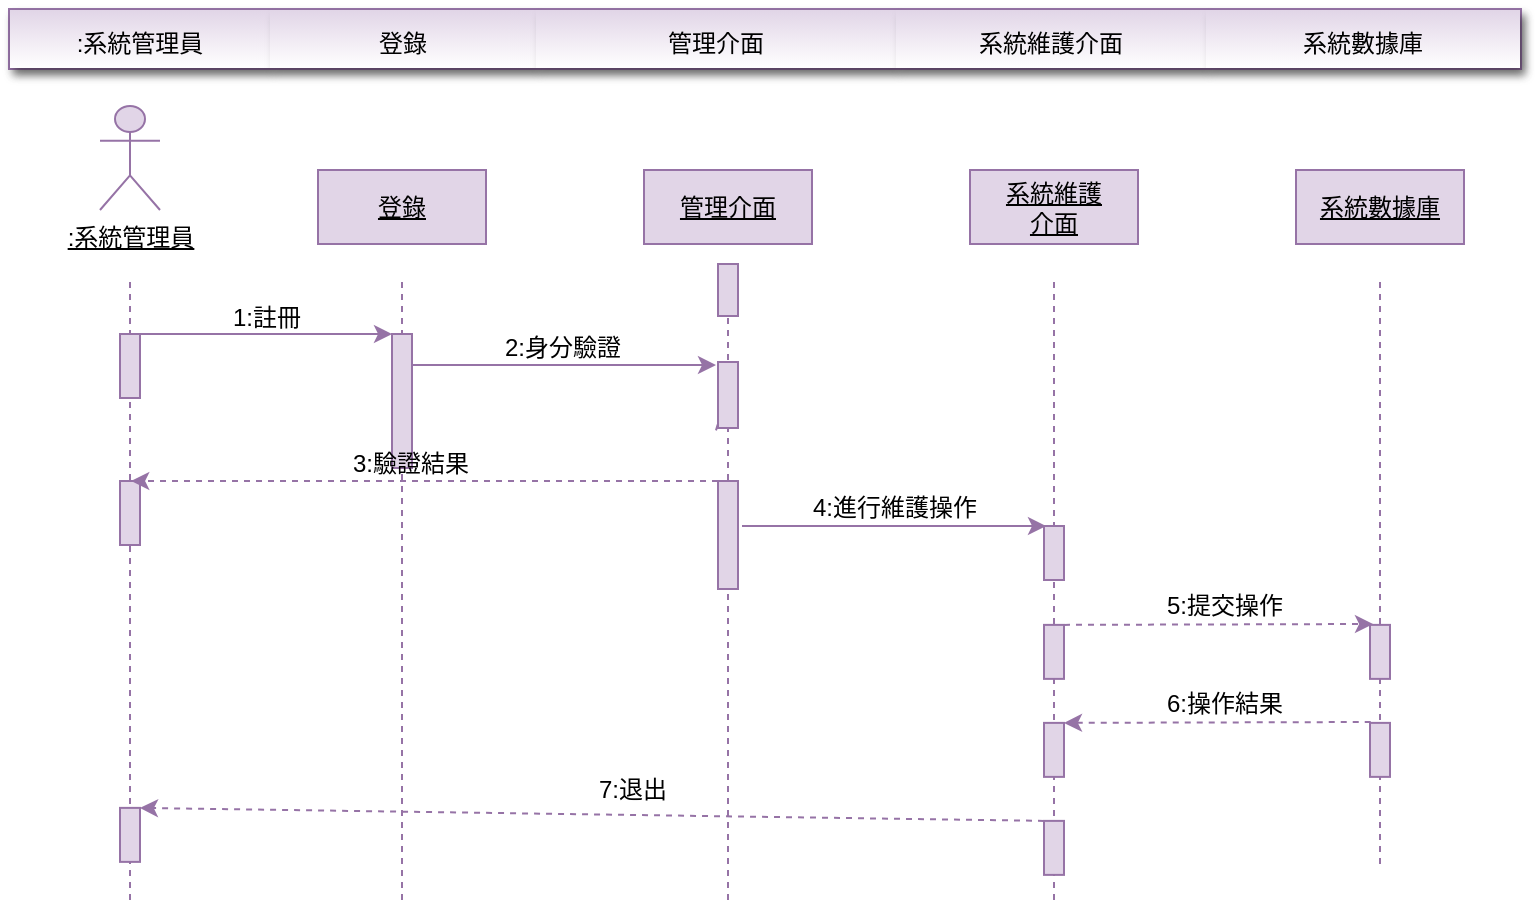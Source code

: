 <mxfile version="22.1.13" type="github">
  <diagram name="Page-1" id="_KH8WvNP-E1hXWvvhNAG">
    <mxGraphModel dx="868" dy="474" grid="0" gridSize="10" guides="1" tooltips="1" connect="1" arrows="1" fold="1" page="1" pageScale="1" pageWidth="827" pageHeight="1169" background="#ffffff" math="0" shadow="0">
      <root>
        <mxCell id="0" />
        <mxCell id="1" parent="0" />
        <mxCell id="sVCnvMZ-RFLxho6nAMNZ-1" value="" style="line;strokeWidth=1;direction=south;html=1;strokeColor=#9673a6;fillColor=#e1d5e7;dashed=1;labelBackgroundColor=none;" parent="1" vertex="1">
          <mxGeometry x="720" y="176" width="10" height="291" as="geometry" />
        </mxCell>
        <mxCell id="sVCnvMZ-RFLxho6nAMNZ-2" value="&lt;u&gt;:系統管理員&lt;/u&gt;" style="shape=umlActor;verticalLabelPosition=bottom;verticalAlign=top;html=1;strokeColor=#9673a6;fillColor=#e1d5e7;labelBackgroundColor=none;" parent="1" vertex="1">
          <mxGeometry x="85" y="88" width="30" height="52" as="geometry" />
        </mxCell>
        <mxCell id="sVCnvMZ-RFLxho6nAMNZ-3" value="&lt;u&gt;登錄&lt;/u&gt;" style="rounded=0;whiteSpace=wrap;html=1;strokeColor=#9673a6;fillColor=#e1d5e7;labelBackgroundColor=none;" parent="1" vertex="1">
          <mxGeometry x="194" y="120" width="84" height="37" as="geometry" />
        </mxCell>
        <mxCell id="sVCnvMZ-RFLxho6nAMNZ-4" value="&lt;u&gt;系統維護&lt;br&gt;介面&lt;/u&gt;" style="rounded=0;whiteSpace=wrap;html=1;strokeColor=#9673a6;fillColor=#e1d5e7;labelBackgroundColor=none;" parent="1" vertex="1">
          <mxGeometry x="520" y="120" width="84" height="37" as="geometry" />
        </mxCell>
        <mxCell id="sVCnvMZ-RFLxho6nAMNZ-5" value="&lt;u&gt;管理介面&lt;/u&gt;" style="rounded=0;whiteSpace=wrap;html=1;strokeColor=#9673a6;fillColor=#e1d5e7;labelBackgroundColor=none;" parent="1" vertex="1">
          <mxGeometry x="357" y="120" width="84" height="37" as="geometry" />
        </mxCell>
        <mxCell id="sVCnvMZ-RFLxho6nAMNZ-6" value="" style="line;strokeWidth=1;direction=south;html=1;strokeColor=#9673a6;fillColor=#e1d5e7;dashed=1;labelBackgroundColor=none;" parent="1" vertex="1">
          <mxGeometry x="95" y="176" width="10" height="309" as="geometry" />
        </mxCell>
        <mxCell id="sVCnvMZ-RFLxho6nAMNZ-7" value="" style="line;strokeWidth=1;direction=south;html=1;strokeColor=#9673a6;fillColor=#e1d5e7;dashed=1;labelBackgroundColor=none;" parent="1" vertex="1">
          <mxGeometry x="394" y="176" width="10" height="309" as="geometry" />
        </mxCell>
        <mxCell id="sVCnvMZ-RFLxho6nAMNZ-8" value="" style="line;strokeWidth=1;direction=south;html=1;strokeColor=#9673a6;fillColor=#e1d5e7;dashed=1;labelBackgroundColor=none;" parent="1" vertex="1">
          <mxGeometry x="231" y="176" width="10" height="309" as="geometry" />
        </mxCell>
        <mxCell id="sVCnvMZ-RFLxho6nAMNZ-9" value="" style="line;strokeWidth=1;direction=south;html=1;strokeColor=#9673a6;fillColor=#e1d5e7;dashed=1;labelBackgroundColor=none;" parent="1" vertex="1">
          <mxGeometry x="557" y="176" width="10" height="309" as="geometry" />
        </mxCell>
        <mxCell id="sVCnvMZ-RFLxho6nAMNZ-10" value="" style="edgeStyle=orthogonalEdgeStyle;rounded=0;orthogonalLoop=1;jettySize=auto;html=1;curved=0;strokeColor=#9673a6;labelBackgroundColor=none;fontColor=default;fillColor=#e1d5e7;" parent="1" edge="1">
          <mxGeometry relative="1" as="geometry">
            <mxPoint x="105" y="202" as="sourcePoint" />
            <mxPoint x="231" y="202" as="targetPoint" />
          </mxGeometry>
        </mxCell>
        <mxCell id="sVCnvMZ-RFLxho6nAMNZ-11" value="" style="html=1;points=[[0,0,0,0,5],[0,1,0,0,-5],[1,0,0,0,5],[1,1,0,0,-5]];perimeter=orthogonalPerimeter;outlineConnect=0;targetShapes=umlLifeline;portConstraint=eastwest;newEdgeStyle={&quot;curved&quot;:0,&quot;rounded&quot;:0};strokeColor=#9673a6;fillColor=#e1d5e7;labelBackgroundColor=none;" parent="1" vertex="1">
          <mxGeometry x="95" y="202" width="10" height="32" as="geometry" />
        </mxCell>
        <mxCell id="sVCnvMZ-RFLxho6nAMNZ-12" value="" style="html=1;points=[[0,0,0,0,5],[0,1,0,0,-5],[1,0,0,0,5],[1,1,0,0,-5]];perimeter=orthogonalPerimeter;outlineConnect=0;targetShapes=umlLifeline;portConstraint=eastwest;newEdgeStyle={&quot;curved&quot;:0,&quot;rounded&quot;:0};strokeColor=#9673a6;fillColor=#e1d5e7;labelBackgroundColor=none;" parent="1" vertex="1">
          <mxGeometry x="231" y="202" width="10" height="67" as="geometry" />
        </mxCell>
        <mxCell id="sVCnvMZ-RFLxho6nAMNZ-13" value="1:註冊" style="text;html=1;align=center;verticalAlign=middle;resizable=0;points=[];autosize=1;labelBackgroundColor=none;" parent="1" vertex="1">
          <mxGeometry x="142" y="181" width="52" height="26" as="geometry" />
        </mxCell>
        <mxCell id="sVCnvMZ-RFLxho6nAMNZ-15" value="" style="edgeStyle=orthogonalEdgeStyle;rounded=0;orthogonalLoop=1;jettySize=auto;html=1;curved=0;strokeColor=#9673a6;labelBackgroundColor=none;fontColor=default;fillColor=#e1d5e7;" parent="1" edge="1">
          <mxGeometry relative="1" as="geometry">
            <mxPoint x="241" y="217.5" as="sourcePoint" />
            <mxPoint x="393" y="217.5" as="targetPoint" />
          </mxGeometry>
        </mxCell>
        <mxCell id="sVCnvMZ-RFLxho6nAMNZ-16" value="2:身分驗證" style="text;html=1;align=center;verticalAlign=middle;resizable=0;points=[];autosize=1;labelBackgroundColor=none;" parent="1" vertex="1">
          <mxGeometry x="278" y="196" width="76" height="26" as="geometry" />
        </mxCell>
        <mxCell id="sVCnvMZ-RFLxho6nAMNZ-18" value="" style="edgeStyle=orthogonalEdgeStyle;rounded=0;orthogonalLoop=1;jettySize=auto;html=1;curved=0;strokeColor=#9673a6;labelBackgroundColor=none;fontColor=default;fillColor=#e1d5e7;" parent="1" edge="1">
          <mxGeometry relative="1" as="geometry">
            <mxPoint x="406" y="298" as="sourcePoint" />
            <mxPoint x="558" y="298" as="targetPoint" />
          </mxGeometry>
        </mxCell>
        <mxCell id="sVCnvMZ-RFLxho6nAMNZ-19" value="4:進行維護操作" style="text;html=1;align=center;verticalAlign=middle;resizable=0;points=[];autosize=1;labelBackgroundColor=none;" parent="1" vertex="1">
          <mxGeometry x="432" y="275.5" width="100" height="26" as="geometry" />
        </mxCell>
        <mxCell id="sVCnvMZ-RFLxho6nAMNZ-20" value="" style="html=1;points=[[0,0,0,0,5],[0,1,0,0,-5],[1,0,0,0,5],[1,1,0,0,-5]];perimeter=orthogonalPerimeter;outlineConnect=0;targetShapes=umlLifeline;portConstraint=eastwest;newEdgeStyle={&quot;curved&quot;:0,&quot;rounded&quot;:0};strokeColor=#9673a6;fillColor=#e1d5e7;labelBackgroundColor=none;" parent="1" vertex="1">
          <mxGeometry x="557" y="347.44" width="10" height="27" as="geometry" />
        </mxCell>
        <mxCell id="sVCnvMZ-RFLxho6nAMNZ-21" value="" style="rounded=0;orthogonalLoop=1;jettySize=auto;html=1;strokeColor=#9673a6;labelBackgroundColor=none;fontColor=default;entryX=0.763;entryY=0.14;entryDx=0;entryDy=0;entryPerimeter=0;dashed=1;fillColor=#e1d5e7;" parent="1" source="sVCnvMZ-RFLxho6nAMNZ-41" edge="1">
          <mxGeometry relative="1" as="geometry">
            <mxPoint x="397.4" y="440.35" as="sourcePoint" />
            <mxPoint x="105.0" y="438.944" as="targetPoint" />
          </mxGeometry>
        </mxCell>
        <mxCell id="sVCnvMZ-RFLxho6nAMNZ-22" value="" style="html=1;points=[[0,0,0,0,5],[0,1,0,0,-5],[1,0,0,0,5],[1,1,0,0,-5]];perimeter=orthogonalPerimeter;outlineConnect=0;targetShapes=umlLifeline;portConstraint=eastwest;newEdgeStyle={&quot;curved&quot;:0,&quot;rounded&quot;:0};strokeColor=#9673a6;fillColor=#e1d5e7;labelBackgroundColor=none;" parent="1" vertex="1">
          <mxGeometry x="720" y="347.44" width="10" height="27" as="geometry" />
        </mxCell>
        <mxCell id="sVCnvMZ-RFLxho6nAMNZ-23" value="7:退出" style="text;html=1;align=center;verticalAlign=middle;resizable=0;points=[];autosize=1;labelBackgroundColor=none;" parent="1" vertex="1">
          <mxGeometry x="325" y="416.94" width="52" height="26" as="geometry" />
        </mxCell>
        <mxCell id="sVCnvMZ-RFLxho6nAMNZ-24" value="5:提交操作" style="text;html=1;align=center;verticalAlign=middle;resizable=0;points=[];autosize=1;labelBackgroundColor=none;" parent="1" vertex="1">
          <mxGeometry x="609" y="325" width="76" height="26" as="geometry" />
        </mxCell>
        <mxCell id="sVCnvMZ-RFLxho6nAMNZ-25" value="" style="shape=table;startSize=0;container=1;collapsible=0;childLayout=tableLayout;fontSize=16;strokeColor=#9673a6;fillColor=default;swimlaneFillColor=#B5739D;gradientDirection=south;rounded=1;gradientColor=#FFFFFF;swimlaneLine=1;shadow=1;strokeWidth=2;" parent="1" vertex="1">
          <mxGeometry x="40" y="40" width="755" height="29" as="geometry" />
        </mxCell>
        <mxCell id="sVCnvMZ-RFLxho6nAMNZ-26" style="shape=tableRow;horizontal=0;startSize=0;swimlaneHead=0;swimlaneBody=0;strokeColor=#9673a6;top=0;left=0;bottom=0;right=0;collapsible=0;dropTarget=0;fillColor=#e1d5e7;points=[[0,0.5],[1,0.5]];portConstraint=eastwest;fontSize=16;swimlaneFillColor=#B5739D;swimlaneLine=1;shadow=1;strokeWidth=2;" parent="sVCnvMZ-RFLxho6nAMNZ-25" vertex="1">
          <mxGeometry width="755" height="29" as="geometry" />
        </mxCell>
        <mxCell id="sVCnvMZ-RFLxho6nAMNZ-27" value="&lt;font style=&quot;font-size: 12px;&quot;&gt;:系統管理員&lt;/font&gt;" style="shape=partialRectangle;html=1;whiteSpace=wrap;connectable=0;strokeColor=#9673a6;overflow=hidden;fillColor=#e1d5e7;top=0;left=0;bottom=0;right=0;pointerEvents=1;fontSize=16;gradientColor=#FFFFFF;swimlaneFillColor=#B5739D;swimlaneLine=1;shadow=1;strokeWidth=2;" parent="sVCnvMZ-RFLxho6nAMNZ-26" vertex="1">
          <mxGeometry width="130" height="29" as="geometry">
            <mxRectangle width="130" height="29" as="alternateBounds" />
          </mxGeometry>
        </mxCell>
        <mxCell id="sVCnvMZ-RFLxho6nAMNZ-28" value="&lt;font style=&quot;font-size: 12px;&quot;&gt;登錄&lt;/font&gt;" style="shape=partialRectangle;html=1;whiteSpace=wrap;connectable=0;strokeColor=#9673a6;overflow=hidden;fillColor=#e1d5e7;top=0;left=0;bottom=0;right=0;pointerEvents=1;fontSize=16;gradientColor=#FFFFFF;swimlaneFillColor=#B5739D;swimlaneLine=1;shadow=1;strokeWidth=2;" parent="sVCnvMZ-RFLxho6nAMNZ-26" vertex="1">
          <mxGeometry x="130" width="133" height="29" as="geometry">
            <mxRectangle width="133" height="29" as="alternateBounds" />
          </mxGeometry>
        </mxCell>
        <mxCell id="sVCnvMZ-RFLxho6nAMNZ-29" value="&lt;font style=&quot;font-size: 12px;&quot;&gt;管理介面&lt;/font&gt;" style="shape=partialRectangle;html=1;whiteSpace=wrap;connectable=0;strokeColor=#9673a6;overflow=hidden;fillColor=#e1d5e7;top=0;left=0;bottom=0;right=0;pointerEvents=1;fontSize=16;gradientColor=#FFFFFF;swimlaneFillColor=#B5739D;swimlaneLine=1;shadow=1;strokeWidth=2;" parent="sVCnvMZ-RFLxho6nAMNZ-26" vertex="1">
          <mxGeometry x="263" width="180" height="29" as="geometry">
            <mxRectangle width="180" height="29" as="alternateBounds" />
          </mxGeometry>
        </mxCell>
        <mxCell id="sVCnvMZ-RFLxho6nAMNZ-30" value="&lt;span style=&quot;font-size: 12px;&quot;&gt;系統維護介面&lt;/span&gt;" style="shape=partialRectangle;html=1;whiteSpace=wrap;connectable=0;strokeColor=#9673a6;overflow=hidden;fillColor=#e1d5e7;top=0;left=0;bottom=0;right=0;pointerEvents=1;fontSize=16;shadow=1;gradientColor=#FFFFFF;swimlaneFillColor=#B5739D;swimlaneLine=1;strokeWidth=2;" parent="sVCnvMZ-RFLxho6nAMNZ-26" vertex="1">
          <mxGeometry x="443" width="155" height="29" as="geometry">
            <mxRectangle width="155" height="29" as="alternateBounds" />
          </mxGeometry>
        </mxCell>
        <mxCell id="sVCnvMZ-RFLxho6nAMNZ-31" value="&lt;font style=&quot;font-size: 12px;&quot;&gt;系統數據庫&lt;/font&gt;" style="shape=partialRectangle;html=1;whiteSpace=wrap;connectable=0;strokeColor=#9673a6;overflow=hidden;fillColor=#e1d5e7;top=0;left=0;bottom=0;right=0;pointerEvents=1;fontSize=16;shadow=1;gradientColor=#FFFFFF;swimlaneFillColor=#B5739D;swimlaneLine=1;strokeWidth=2;" parent="sVCnvMZ-RFLxho6nAMNZ-26" vertex="1">
          <mxGeometry x="598" width="157" height="29" as="geometry">
            <mxRectangle width="157" height="29" as="alternateBounds" />
          </mxGeometry>
        </mxCell>
        <mxCell id="sVCnvMZ-RFLxho6nAMNZ-32" value="&lt;u&gt;系統數據庫&lt;/u&gt;" style="rounded=0;whiteSpace=wrap;html=1;strokeColor=#9673a6;fillColor=#e1d5e7;labelBackgroundColor=none;" parent="1" vertex="1">
          <mxGeometry x="683" y="120" width="84" height="37" as="geometry" />
        </mxCell>
        <mxCell id="sVCnvMZ-RFLxho6nAMNZ-35" value="3:驗證結果" style="text;html=1;align=center;verticalAlign=middle;resizable=0;points=[];autosize=1;labelBackgroundColor=none;" parent="1" vertex="1">
          <mxGeometry x="202" y="254" width="76" height="26" as="geometry" />
        </mxCell>
        <mxCell id="sVCnvMZ-RFLxho6nAMNZ-36" value="" style="rounded=0;orthogonalLoop=1;jettySize=auto;html=1;strokeColor=#9673a6;dashed=1;labelBackgroundColor=none;fontColor=default;entryX=1.043;entryY=0.011;entryDx=0;entryDy=0;entryPerimeter=0;fillColor=#e1d5e7;" parent="1" edge="1">
          <mxGeometry relative="1" as="geometry">
            <mxPoint x="567" y="347.44" as="sourcePoint" />
            <mxPoint x="721.5" y="346.997" as="targetPoint" />
          </mxGeometry>
        </mxCell>
        <mxCell id="sVCnvMZ-RFLxho6nAMNZ-37" value="" style="html=1;points=[[0,0,0,0,5],[0,1,0,0,-5],[1,0,0,0,5],[1,1,0,0,-5]];perimeter=orthogonalPerimeter;outlineConnect=0;targetShapes=umlLifeline;portConstraint=eastwest;newEdgeStyle={&quot;curved&quot;:0,&quot;rounded&quot;:0};strokeColor=#9673a6;fillColor=#e1d5e7;labelBackgroundColor=none;" parent="1" vertex="1">
          <mxGeometry x="557" y="396.44" width="10" height="27" as="geometry" />
        </mxCell>
        <mxCell id="sVCnvMZ-RFLxho6nAMNZ-38" value="" style="html=1;points=[[0,0,0,0,5],[0,1,0,0,-5],[1,0,0,0,5],[1,1,0,0,-5]];perimeter=orthogonalPerimeter;outlineConnect=0;targetShapes=umlLifeline;portConstraint=eastwest;newEdgeStyle={&quot;curved&quot;:0,&quot;rounded&quot;:0};strokeColor=#9673a6;fillColor=#e1d5e7;labelBackgroundColor=none;" parent="1" vertex="1">
          <mxGeometry x="720" y="396.44" width="10" height="27" as="geometry" />
        </mxCell>
        <mxCell id="sVCnvMZ-RFLxho6nAMNZ-39" value="6:操作結果" style="text;html=1;align=center;verticalAlign=middle;resizable=0;points=[];autosize=1;labelBackgroundColor=none;" parent="1" vertex="1">
          <mxGeometry x="609" y="374.44" width="76" height="26" as="geometry" />
        </mxCell>
        <mxCell id="sVCnvMZ-RFLxho6nAMNZ-40" value="" style="rounded=0;orthogonalLoop=1;jettySize=auto;html=1;strokeColor=#9673a6;dashed=1;labelBackgroundColor=none;fontColor=default;entryX=1.043;entryY=0.011;entryDx=0;entryDy=0;entryPerimeter=0;startArrow=classic;startFill=1;endArrow=none;endFill=0;fillColor=#e1d5e7;" parent="1" edge="1">
          <mxGeometry relative="1" as="geometry">
            <mxPoint x="567" y="396.44" as="sourcePoint" />
            <mxPoint x="721.5" y="395.997" as="targetPoint" />
          </mxGeometry>
        </mxCell>
        <mxCell id="sVCnvMZ-RFLxho6nAMNZ-41" value="" style="html=1;points=[[0,0,0,0,5],[0,1,0,0,-5],[1,0,0,0,5],[1,1,0,0,-5]];perimeter=orthogonalPerimeter;outlineConnect=0;targetShapes=umlLifeline;portConstraint=eastwest;newEdgeStyle={&quot;curved&quot;:0,&quot;rounded&quot;:0};strokeColor=#9673a6;fillColor=#e1d5e7;labelBackgroundColor=none;" parent="1" vertex="1">
          <mxGeometry x="557" y="445.44" width="10" height="27" as="geometry" />
        </mxCell>
        <mxCell id="sVCnvMZ-RFLxho6nAMNZ-42" value="" style="html=1;points=[[0,0,0,0,5],[0,1,0,0,-5],[1,0,0,0,5],[1,1,0,0,-5]];perimeter=orthogonalPerimeter;outlineConnect=0;targetShapes=umlLifeline;portConstraint=eastwest;newEdgeStyle={&quot;curved&quot;:0,&quot;rounded&quot;:0};strokeColor=#9673a6;fillColor=#e1d5e7;labelBackgroundColor=none;" parent="1" vertex="1">
          <mxGeometry x="95" y="438.94" width="10" height="27" as="geometry" />
        </mxCell>
        <mxCell id="sVCnvMZ-RFLxho6nAMNZ-43" value="" style="html=1;points=[[0,0,0,0,5],[0,1,0,0,-5],[1,0,0,0,5],[1,1,0,0,-5]];perimeter=orthogonalPerimeter;outlineConnect=0;targetShapes=umlLifeline;portConstraint=eastwest;newEdgeStyle={&quot;curved&quot;:0,&quot;rounded&quot;:0};strokeColor=#9673a6;fillColor=#e1d5e7;labelBackgroundColor=none;" parent="1" vertex="1">
          <mxGeometry x="394" y="167" width="10" height="26" as="geometry" />
        </mxCell>
        <mxCell id="sVCnvMZ-RFLxho6nAMNZ-44" value="" style="rounded=0;orthogonalLoop=1;jettySize=auto;html=1;strokeColor=#9673a6;labelBackgroundColor=none;fontColor=default;entryX=0.763;entryY=0.14;entryDx=0;entryDy=0;entryPerimeter=0;dashed=1;fillColor=#e1d5e7;" parent="1" target="sVCnvMZ-RFLxho6nAMNZ-14" edge="1">
          <mxGeometry relative="1" as="geometry">
            <mxPoint x="393" y="250.2" as="sourcePoint" />
            <mxPoint x="100.6" y="248.794" as="targetPoint" />
          </mxGeometry>
        </mxCell>
        <mxCell id="sVCnvMZ-RFLxho6nAMNZ-14" value="" style="html=1;points=[[0,0,0,0,5],[0,1,0,0,-5],[1,0,0,0,5],[1,1,0,0,-5]];perimeter=orthogonalPerimeter;outlineConnect=0;targetShapes=umlLifeline;portConstraint=eastwest;newEdgeStyle={&quot;curved&quot;:0,&quot;rounded&quot;:0};strokeColor=#9673a6;fillColor=#e1d5e7;labelBackgroundColor=none;" parent="1" vertex="1">
          <mxGeometry x="394" y="216" width="10" height="33" as="geometry" />
        </mxCell>
        <mxCell id="sVCnvMZ-RFLxho6nAMNZ-46" value="" style="html=1;points=[[0,0,0,0,5],[0,1,0,0,-5],[1,0,0,0,5],[1,1,0,0,-5]];perimeter=orthogonalPerimeter;outlineConnect=0;targetShapes=umlLifeline;portConstraint=eastwest;newEdgeStyle={&quot;curved&quot;:0,&quot;rounded&quot;:0};strokeColor=#9673a6;fillColor=#e1d5e7;labelBackgroundColor=none;" parent="1" vertex="1">
          <mxGeometry x="394" y="275.5" width="10" height="54" as="geometry" />
        </mxCell>
        <mxCell id="sVCnvMZ-RFLxho6nAMNZ-49" value="" style="html=1;points=[[0,0,0,0,5],[0,1,0,0,-5],[1,0,0,0,5],[1,1,0,0,-5]];perimeter=orthogonalPerimeter;outlineConnect=0;targetShapes=umlLifeline;portConstraint=eastwest;newEdgeStyle={&quot;curved&quot;:0,&quot;rounded&quot;:0};strokeColor=#9673a6;fillColor=#e1d5e7;labelBackgroundColor=none;" parent="1" vertex="1">
          <mxGeometry x="95" y="275.5" width="10" height="32" as="geometry" />
        </mxCell>
        <mxCell id="sVCnvMZ-RFLxho6nAMNZ-48" value="" style="html=1;points=[[0,0,0,0,5],[0,1,0,0,-5],[1,0,0,0,5],[1,1,0,0,-5]];perimeter=orthogonalPerimeter;outlineConnect=0;targetShapes=umlLifeline;portConstraint=eastwest;newEdgeStyle={&quot;curved&quot;:0,&quot;rounded&quot;:0};strokeColor=#9673a6;fillColor=#e1d5e7;labelBackgroundColor=none;" parent="1" vertex="1">
          <mxGeometry x="557" y="298" width="10" height="27" as="geometry" />
        </mxCell>
        <mxCell id="sVCnvMZ-RFLxho6nAMNZ-34" value="" style="rounded=0;orthogonalLoop=1;jettySize=auto;html=1;strokeColor=#9673a6;labelBackgroundColor=none;fontColor=default;entryX=0.763;entryY=0.14;entryDx=0;entryDy=0;entryPerimeter=0;dashed=1;fillColor=#e1d5e7;" parent="1" edge="1">
          <mxGeometry relative="1" as="geometry">
            <mxPoint x="394" y="275.504" as="sourcePoint" />
            <mxPoint x="100.6" y="275.504" as="targetPoint" />
          </mxGeometry>
        </mxCell>
      </root>
    </mxGraphModel>
  </diagram>
</mxfile>
